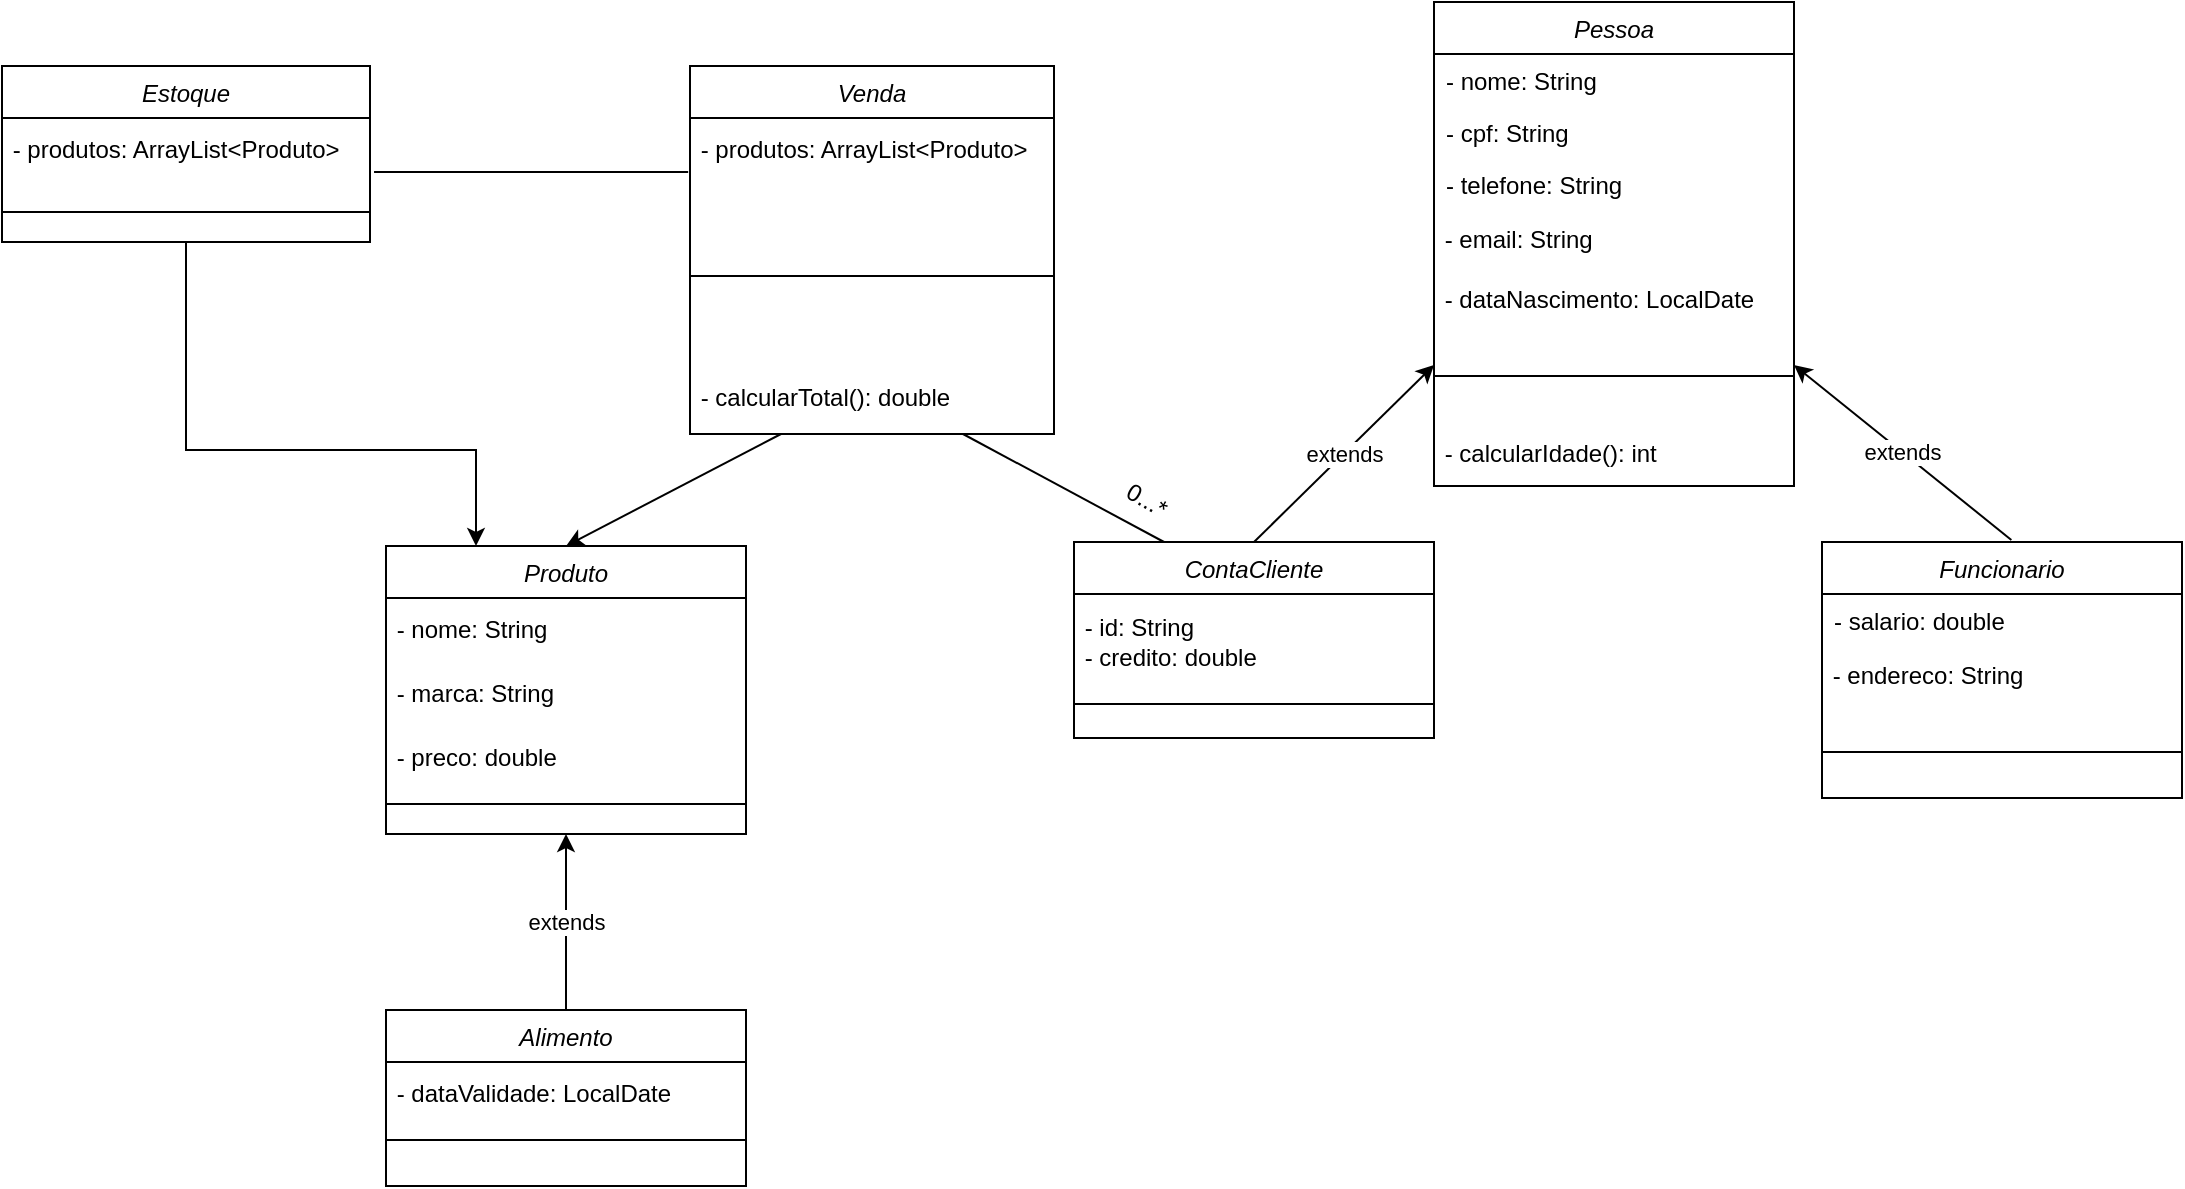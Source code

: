 <mxfile version="20.2.5" type="google"><diagram id="C5RBs43oDa-KdzZeNtuy" name="Page-1"><mxGraphModel grid="1" page="1" gridSize="8" guides="1" tooltips="1" connect="1" arrows="1" fold="1" pageScale="1" pageWidth="827" pageHeight="1169" math="0" shadow="0"><root><mxCell id="WIyWlLk6GJQsqaUBKTNV-0"/><mxCell id="WIyWlLk6GJQsqaUBKTNV-1" parent="WIyWlLk6GJQsqaUBKTNV-0"/><mxCell id="zkfFHV4jXpPFQw0GAbJ--0" value="Pessoa" style="swimlane;fontStyle=2;align=center;verticalAlign=top;childLayout=stackLayout;horizontal=1;startSize=26;horizontalStack=0;resizeParent=1;resizeLast=0;collapsible=1;marginBottom=0;rounded=0;shadow=0;strokeWidth=1;" vertex="1" parent="WIyWlLk6GJQsqaUBKTNV-1"><mxGeometry x="412" y="336" width="180" height="242" as="geometry"><mxRectangle x="230" y="140" width="160" height="26" as="alternateBounds"/></mxGeometry></mxCell><mxCell id="zkfFHV4jXpPFQw0GAbJ--1" value="- nome: String&#10;" style="text;align=left;verticalAlign=top;spacingLeft=4;spacingRight=4;overflow=hidden;rotatable=0;points=[[0,0.5],[1,0.5]];portConstraint=eastwest;" vertex="1" parent="zkfFHV4jXpPFQw0GAbJ--0"><mxGeometry y="26" width="180" height="26" as="geometry"/></mxCell><mxCell id="zkfFHV4jXpPFQw0GAbJ--2" value="- cpf: String" style="text;align=left;verticalAlign=top;spacingLeft=4;spacingRight=4;overflow=hidden;rotatable=0;points=[[0,0.5],[1,0.5]];portConstraint=eastwest;rounded=0;shadow=0;html=0;" vertex="1" parent="zkfFHV4jXpPFQw0GAbJ--0"><mxGeometry y="52" width="180" height="26" as="geometry"/></mxCell><mxCell id="zkfFHV4jXpPFQw0GAbJ--3" value="- telefone: String" style="text;align=left;verticalAlign=top;spacingLeft=4;spacingRight=4;overflow=hidden;rotatable=0;points=[[0,0.5],[1,0.5]];portConstraint=eastwest;rounded=0;shadow=0;html=0;" vertex="1" parent="zkfFHV4jXpPFQw0GAbJ--0"><mxGeometry y="78" width="180" height="26" as="geometry"/></mxCell><mxCell id="6YTKI7LA-XjR5CfaoSY0-0" value="&amp;nbsp;- email: String" style="text;html=1;align=left;verticalAlign=middle;resizable=0;points=[];autosize=1;strokeColor=none;fillColor=none;" vertex="1" parent="zkfFHV4jXpPFQw0GAbJ--0"><mxGeometry y="104" width="180" height="30" as="geometry"/></mxCell><mxCell id="6YTKI7LA-XjR5CfaoSY0-2" value="&amp;nbsp;- dataNascimento: LocalDate" style="text;html=1;align=left;verticalAlign=middle;resizable=0;points=[];autosize=1;strokeColor=none;fillColor=none;" vertex="1" parent="zkfFHV4jXpPFQw0GAbJ--0"><mxGeometry y="134" width="180" height="30" as="geometry"/></mxCell><mxCell id="zkfFHV4jXpPFQw0GAbJ--4" value="" style="line;html=1;strokeWidth=1;align=left;verticalAlign=middle;spacingTop=-1;spacingLeft=3;spacingRight=3;rotatable=0;labelPosition=right;points=[];portConstraint=eastwest;" vertex="1" parent="zkfFHV4jXpPFQw0GAbJ--0"><mxGeometry y="164" width="180" height="46" as="geometry"/></mxCell><mxCell id="6YTKI7LA-XjR5CfaoSY0-49" value="&amp;nbsp;- calcularIdade(): int" style="text;html=1;align=left;verticalAlign=middle;resizable=0;points=[];autosize=1;strokeColor=none;fillColor=none;" vertex="1" parent="zkfFHV4jXpPFQw0GAbJ--0"><mxGeometry y="210" width="180" height="32" as="geometry"/></mxCell><mxCell id="6YTKI7LA-XjR5CfaoSY0-7" value="ContaCliente" style="swimlane;fontStyle=2;align=center;verticalAlign=top;childLayout=stackLayout;horizontal=1;startSize=26;horizontalStack=0;resizeParent=1;resizeLast=0;collapsible=1;marginBottom=0;rounded=0;shadow=0;strokeWidth=1;" vertex="1" parent="WIyWlLk6GJQsqaUBKTNV-1"><mxGeometry x="232" y="606" width="180" height="98" as="geometry"><mxRectangle x="230" y="140" width="160" height="26" as="alternateBounds"/></mxGeometry></mxCell><mxCell id="6YTKI7LA-XjR5CfaoSY0-30" value="&amp;nbsp;- id: String&lt;br&gt;&amp;nbsp;- credito: double" style="text;html=1;align=left;verticalAlign=middle;resizable=0;points=[];autosize=1;strokeColor=none;fillColor=none;" vertex="1" parent="6YTKI7LA-XjR5CfaoSY0-7"><mxGeometry y="26" width="180" height="48" as="geometry"/></mxCell><mxCell id="6YTKI7LA-XjR5CfaoSY0-13" value="" style="line;html=1;strokeWidth=1;align=left;verticalAlign=middle;spacingTop=-1;spacingLeft=3;spacingRight=3;rotatable=0;labelPosition=right;points=[];portConstraint=eastwest;" vertex="1" parent="6YTKI7LA-XjR5CfaoSY0-7"><mxGeometry y="74" width="180" height="14" as="geometry"/></mxCell><mxCell id="6YTKI7LA-XjR5CfaoSY0-14" value="Funcionario" style="swimlane;fontStyle=2;align=center;verticalAlign=top;childLayout=stackLayout;horizontal=1;startSize=26;horizontalStack=0;resizeParent=1;resizeLast=0;collapsible=1;marginBottom=0;rounded=0;shadow=0;strokeWidth=1;" vertex="1" parent="WIyWlLk6GJQsqaUBKTNV-1"><mxGeometry x="606" y="606" width="180" height="128" as="geometry"><mxRectangle x="230" y="140" width="160" height="26" as="alternateBounds"/></mxGeometry></mxCell><mxCell id="6YTKI7LA-XjR5CfaoSY0-16" value="- salario: double" style="text;align=left;verticalAlign=top;spacingLeft=4;spacingRight=4;overflow=hidden;rotatable=0;points=[[0,0.5],[1,0.5]];portConstraint=eastwest;rounded=0;shadow=0;html=0;" vertex="1" parent="6YTKI7LA-XjR5CfaoSY0-14"><mxGeometry y="26" width="180" height="26" as="geometry"/></mxCell><mxCell id="6YTKI7LA-XjR5CfaoSY0-27" value="&amp;nbsp;- endereco: String" style="text;html=1;align=left;verticalAlign=middle;resizable=0;points=[];autosize=1;strokeColor=none;fillColor=none;" vertex="1" parent="6YTKI7LA-XjR5CfaoSY0-14"><mxGeometry y="52" width="180" height="30" as="geometry"/></mxCell><mxCell id="6YTKI7LA-XjR5CfaoSY0-20" value="" style="line;html=1;strokeWidth=1;align=left;verticalAlign=middle;spacingTop=-1;spacingLeft=3;spacingRight=3;rotatable=0;labelPosition=right;points=[];portConstraint=eastwest;" vertex="1" parent="6YTKI7LA-XjR5CfaoSY0-14"><mxGeometry y="82" width="180" height="46" as="geometry"/></mxCell><mxCell id="6YTKI7LA-XjR5CfaoSY0-21" value="" style="endArrow=classic;html=1;rounded=0;exitX=0.5;exitY=0;exitDx=0;exitDy=0;entryX=0;entryY=0.75;entryDx=0;entryDy=0;" edge="1" parent="WIyWlLk6GJQsqaUBKTNV-1" source="6YTKI7LA-XjR5CfaoSY0-7" target="zkfFHV4jXpPFQw0GAbJ--0"><mxGeometry relative="1" as="geometry"><mxPoint x="392" y="566" as="sourcePoint"/><mxPoint x="492" y="566" as="targetPoint"/></mxGeometry></mxCell><mxCell id="6YTKI7LA-XjR5CfaoSY0-22" value="extends" style="edgeLabel;resizable=0;html=1;align=center;verticalAlign=middle;" connectable="0" vertex="1" parent="6YTKI7LA-XjR5CfaoSY0-21"><mxGeometry relative="1" as="geometry"/></mxCell><mxCell id="6YTKI7LA-XjR5CfaoSY0-23" value="" style="endArrow=classic;html=1;rounded=0;exitX=0.526;exitY=-0.008;exitDx=0;exitDy=0;exitPerimeter=0;entryX=1;entryY=0.75;entryDx=0;entryDy=0;" edge="1" parent="WIyWlLk6GJQsqaUBKTNV-1" source="6YTKI7LA-XjR5CfaoSY0-14" target="zkfFHV4jXpPFQw0GAbJ--0"><mxGeometry relative="1" as="geometry"><mxPoint x="392" y="566" as="sourcePoint"/><mxPoint x="492" y="566" as="targetPoint"/></mxGeometry></mxCell><mxCell id="6YTKI7LA-XjR5CfaoSY0-24" value="extends" style="edgeLabel;resizable=0;html=1;align=center;verticalAlign=middle;" connectable="0" vertex="1" parent="6YTKI7LA-XjR5CfaoSY0-23"><mxGeometry relative="1" as="geometry"/></mxCell><mxCell id="6YTKI7LA-XjR5CfaoSY0-32" value="Produto" style="swimlane;fontStyle=2;align=center;verticalAlign=top;childLayout=stackLayout;horizontal=1;startSize=26;horizontalStack=0;resizeParent=1;resizeLast=0;collapsible=1;marginBottom=0;rounded=0;shadow=0;strokeWidth=1;" vertex="1" parent="WIyWlLk6GJQsqaUBKTNV-1"><mxGeometry x="-112" y="608" width="180" height="144" as="geometry"><mxRectangle x="230" y="140" width="160" height="26" as="alternateBounds"/></mxGeometry></mxCell><mxCell id="6YTKI7LA-XjR5CfaoSY0-35" value="&amp;nbsp;- nome: String" style="text;html=1;align=left;verticalAlign=middle;resizable=0;points=[];autosize=1;strokeColor=none;fillColor=none;" vertex="1" parent="6YTKI7LA-XjR5CfaoSY0-32"><mxGeometry y="26" width="180" height="32" as="geometry"/></mxCell><mxCell id="6YTKI7LA-XjR5CfaoSY0-36" value="&amp;nbsp;- marca: String" style="text;html=1;align=left;verticalAlign=middle;resizable=0;points=[];autosize=1;strokeColor=none;fillColor=none;" vertex="1" parent="6YTKI7LA-XjR5CfaoSY0-32"><mxGeometry y="58" width="180" height="32" as="geometry"/></mxCell><mxCell id="6YTKI7LA-XjR5CfaoSY0-37" value="&amp;nbsp;- preco: double" style="text;html=1;align=left;verticalAlign=middle;resizable=0;points=[];autosize=1;strokeColor=none;fillColor=none;" vertex="1" parent="6YTKI7LA-XjR5CfaoSY0-32"><mxGeometry y="90" width="180" height="32" as="geometry"/></mxCell><mxCell id="6YTKI7LA-XjR5CfaoSY0-34" value="" style="line;html=1;strokeWidth=1;align=left;verticalAlign=middle;spacingTop=-1;spacingLeft=3;spacingRight=3;rotatable=0;labelPosition=right;points=[];portConstraint=eastwest;" vertex="1" parent="6YTKI7LA-XjR5CfaoSY0-32"><mxGeometry y="122" width="180" height="14" as="geometry"/></mxCell><mxCell id="6YTKI7LA-XjR5CfaoSY0-38" value="Venda" style="swimlane;fontStyle=2;align=center;verticalAlign=top;childLayout=stackLayout;horizontal=1;startSize=26;horizontalStack=0;resizeParent=1;resizeLast=0;collapsible=1;marginBottom=0;rounded=0;shadow=0;strokeWidth=1;" vertex="1" parent="WIyWlLk6GJQsqaUBKTNV-1"><mxGeometry x="40" y="368" width="182" height="184" as="geometry"><mxRectangle x="230" y="140" width="160" height="26" as="alternateBounds"/></mxGeometry></mxCell><mxCell id="AHDZ6FkokCoUVPnNzVoL-1" value="&amp;nbsp;- produtos: ArrayList&amp;lt;Produto&amp;gt;" style="text;html=1;align=left;verticalAlign=middle;resizable=0;points=[];autosize=1;strokeColor=none;fillColor=none;" vertex="1" parent="6YTKI7LA-XjR5CfaoSY0-38"><mxGeometry y="26" width="182" height="32" as="geometry"/></mxCell><mxCell id="6YTKI7LA-XjR5CfaoSY0-42" value="" style="line;html=1;strokeWidth=1;align=left;verticalAlign=middle;spacingTop=-1;spacingLeft=3;spacingRight=3;rotatable=0;labelPosition=right;points=[];portConstraint=eastwest;" vertex="1" parent="6YTKI7LA-XjR5CfaoSY0-38"><mxGeometry y="58" width="182" height="94" as="geometry"/></mxCell><mxCell id="AHDZ6FkokCoUVPnNzVoL-0" value="&amp;nbsp;- calcularTotal(): double" style="text;html=1;align=left;verticalAlign=top;resizable=0;points=[];autosize=1;strokeColor=none;fillColor=none;" vertex="1" parent="6YTKI7LA-XjR5CfaoSY0-38"><mxGeometry y="152" width="182" height="32" as="geometry"/></mxCell><mxCell id="6YTKI7LA-XjR5CfaoSY0-43" value="" style="endArrow=classic;html=1;rounded=0;exitX=0.25;exitY=1;exitDx=0;exitDy=0;verticalAlign=middle;entryX=0.5;entryY=0;entryDx=0;entryDy=0;" edge="1" parent="WIyWlLk6GJQsqaUBKTNV-1" source="6YTKI7LA-XjR5CfaoSY0-38" target="6YTKI7LA-XjR5CfaoSY0-32"><mxGeometry width="50" height="50" relative="1" as="geometry"><mxPoint x="32" y="490" as="sourcePoint"/><mxPoint x="64" y="464" as="targetPoint"/></mxGeometry></mxCell><mxCell id="6YTKI7LA-XjR5CfaoSY0-44" value="" style="endArrow=none;html=1;rounded=0;entryX=0.75;entryY=1;entryDx=0;entryDy=0;exitX=0.25;exitY=0;exitDx=0;exitDy=0;" edge="1" parent="WIyWlLk6GJQsqaUBKTNV-1" source="6YTKI7LA-XjR5CfaoSY0-7" target="6YTKI7LA-XjR5CfaoSY0-38"><mxGeometry width="50" height="50" relative="1" as="geometry"><mxPoint x="32" y="490" as="sourcePoint"/><mxPoint x="82" y="440" as="targetPoint"/></mxGeometry></mxCell><mxCell id="6YTKI7LA-XjR5CfaoSY0-45" value="0...*" style="text;html=1;align=center;verticalAlign=middle;resizable=0;points=[];autosize=1;strokeColor=none;fillColor=none;rotation=30;" vertex="1" parent="WIyWlLk6GJQsqaUBKTNV-1"><mxGeometry x="248" y="569" width="40" height="32" as="geometry"/></mxCell><mxCell id="6YTKI7LA-XjR5CfaoSY0-52" value="Alimento" style="swimlane;fontStyle=2;align=center;verticalAlign=top;childLayout=stackLayout;horizontal=1;startSize=26;horizontalStack=0;resizeParent=1;resizeLast=0;collapsible=1;marginBottom=0;rounded=0;shadow=0;strokeWidth=1;" vertex="1" parent="WIyWlLk6GJQsqaUBKTNV-1"><mxGeometry x="-112" y="840" width="180" height="88" as="geometry"><mxRectangle x="230" y="140" width="160" height="26" as="alternateBounds"/></mxGeometry></mxCell><mxCell id="6YTKI7LA-XjR5CfaoSY0-53" value="&amp;nbsp;- dataValidade: LocalDate" style="text;html=1;align=left;verticalAlign=middle;resizable=0;points=[];autosize=1;strokeColor=none;fillColor=none;" vertex="1" parent="6YTKI7LA-XjR5CfaoSY0-52"><mxGeometry y="26" width="180" height="32" as="geometry"/></mxCell><mxCell id="6YTKI7LA-XjR5CfaoSY0-56" value="" style="line;html=1;strokeWidth=1;align=left;verticalAlign=middle;spacingTop=-1;spacingLeft=3;spacingRight=3;rotatable=0;labelPosition=right;points=[];portConstraint=eastwest;" vertex="1" parent="6YTKI7LA-XjR5CfaoSY0-52"><mxGeometry y="58" width="180" height="14" as="geometry"/></mxCell><mxCell id="6YTKI7LA-XjR5CfaoSY0-57" value="" style="endArrow=classic;html=1;rounded=0;exitX=0.5;exitY=0;exitDx=0;exitDy=0;entryX=0.5;entryY=1;entryDx=0;entryDy=0;" edge="1" parent="WIyWlLk6GJQsqaUBKTNV-1" target="6YTKI7LA-XjR5CfaoSY0-32"><mxGeometry relative="1" as="geometry"><mxPoint x="-22" y="840.5" as="sourcePoint"/><mxPoint x="68" y="752.0" as="targetPoint"/></mxGeometry></mxCell><mxCell id="6YTKI7LA-XjR5CfaoSY0-58" value="extends" style="edgeLabel;resizable=0;html=1;align=center;verticalAlign=middle;" connectable="0" vertex="1" parent="6YTKI7LA-XjR5CfaoSY0-57"><mxGeometry relative="1" as="geometry"/></mxCell><mxCell id="15SzByqQFch2YLZWfcwi-13" style="edgeStyle=orthogonalEdgeStyle;rounded=0;orthogonalLoop=1;jettySize=auto;html=1;exitX=0.5;exitY=1;exitDx=0;exitDy=0;entryX=0.25;entryY=0;entryDx=0;entryDy=0;" edge="1" parent="WIyWlLk6GJQsqaUBKTNV-1" source="15SzByqQFch2YLZWfcwi-0" target="6YTKI7LA-XjR5CfaoSY0-32"><mxGeometry relative="1" as="geometry"><Array as="points"><mxPoint x="-212" y="560"/><mxPoint x="-67" y="560"/></Array></mxGeometry></mxCell><mxCell id="15SzByqQFch2YLZWfcwi-0" value="Estoque" style="swimlane;fontStyle=2;align=center;verticalAlign=top;childLayout=stackLayout;horizontal=1;startSize=26;horizontalStack=0;resizeParent=1;resizeLast=0;collapsible=1;marginBottom=0;rounded=0;shadow=0;strokeWidth=1;" vertex="1" parent="WIyWlLk6GJQsqaUBKTNV-1"><mxGeometry x="-304" y="368" width="184" height="88" as="geometry"><mxRectangle x="230" y="140" width="160" height="26" as="alternateBounds"/></mxGeometry></mxCell><mxCell id="15SzByqQFch2YLZWfcwi-1" value="&amp;nbsp;- produtos: ArrayList&amp;lt;Produto&amp;gt;" style="text;html=1;align=left;verticalAlign=middle;resizable=0;points=[];autosize=1;strokeColor=none;fillColor=none;" vertex="1" parent="15SzByqQFch2YLZWfcwi-0"><mxGeometry y="26" width="184" height="32" as="geometry"/></mxCell><mxCell id="15SzByqQFch2YLZWfcwi-2" value="" style="line;html=1;strokeWidth=1;align=left;verticalAlign=middle;spacingTop=-1;spacingLeft=3;spacingRight=3;rotatable=0;labelPosition=right;points=[];portConstraint=eastwest;" vertex="1" parent="15SzByqQFch2YLZWfcwi-0"><mxGeometry y="58" width="184" height="30" as="geometry"/></mxCell><mxCell id="15SzByqQFch2YLZWfcwi-14" value="" style="endArrow=none;html=1;rounded=0;exitX=1.011;exitY=0.844;exitDx=0;exitDy=0;exitPerimeter=0;entryX=-0.005;entryY=0.844;entryDx=0;entryDy=0;entryPerimeter=0;" edge="1" parent="WIyWlLk6GJQsqaUBKTNV-1" source="15SzByqQFch2YLZWfcwi-1" target="AHDZ6FkokCoUVPnNzVoL-1"><mxGeometry width="50" height="50" relative="1" as="geometry"><mxPoint x="-120" y="402" as="sourcePoint"/><mxPoint x="32" y="421" as="targetPoint"/></mxGeometry></mxCell></root></mxGraphModel></diagram></mxfile>